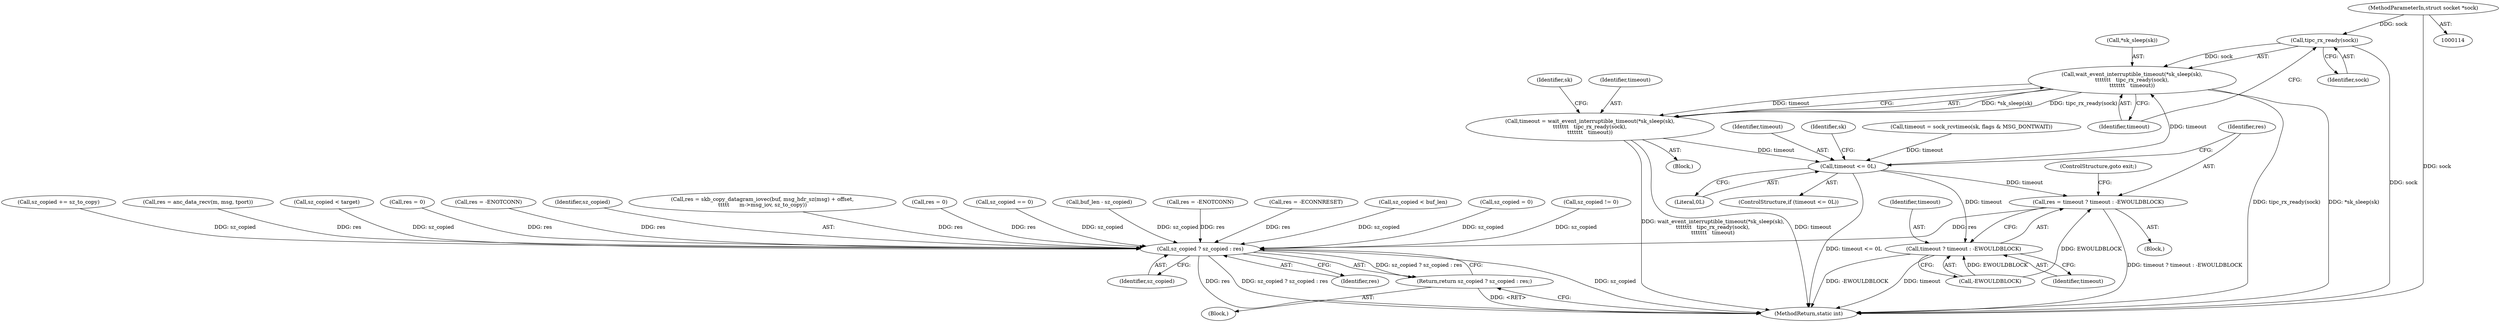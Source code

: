 digraph "0_linux_60085c3d009b0df252547adb336d1ccca5ce52ec_0@API" {
"1000237" [label="(Call,tipc_rx_ready(sock))"];
"1000116" [label="(MethodParameterIn,struct socket *sock)"];
"1000233" [label="(Call,wait_event_interruptible_timeout(*sk_sleep(sk),\n\t\t\t\t\t\t\t   tipc_rx_ready(sock),\n\t\t\t\t\t\t\t   timeout))"];
"1000231" [label="(Call,timeout = wait_event_interruptible_timeout(*sk_sleep(sk),\n\t\t\t\t\t\t\t   tipc_rx_ready(sock),\n\t\t\t\t\t\t\t   timeout))"];
"1000217" [label="(Call,timeout <= 0L)"];
"1000221" [label="(Call,res = timeout ? timeout : -EWOULDBLOCK)"];
"1000435" [label="(Call,sz_copied ? sz_copied : res)"];
"1000434" [label="(Return,return sz_copied ? sz_copied : res;)"];
"1000223" [label="(Call,timeout ? timeout : -EWOULDBLOCK)"];
"1000222" [label="(Identifier,res)"];
"1000231" [label="(Call,timeout = wait_event_interruptible_timeout(*sk_sleep(sk),\n\t\t\t\t\t\t\t   tipc_rx_ready(sock),\n\t\t\t\t\t\t\t   timeout))"];
"1000438" [label="(Identifier,res)"];
"1000116" [label="(MethodParameterIn,struct socket *sock)"];
"1000420" [label="(Call,sz_copied < target)"];
"1000145" [label="(Call,res = 0)"];
"1000226" [label="(Call,-EWOULDBLOCK)"];
"1000171" [label="(Call,res = -ENOTCONN)"];
"1000232" [label="(Identifier,timeout)"];
"1000434" [label="(Return,return sz_copied ? sz_copied : res;)"];
"1000241" [label="(Identifier,sk)"];
"1000436" [label="(Identifier,sz_copied)"];
"1000319" [label="(Call,res = skb_copy_datagram_iovec(buf, msg_hdr_sz(msg) + offset,\n\t\t\t\t\t      m->msg_iov, sz_to_copy))"];
"1000120" [label="(Block,)"];
"1000189" [label="(Call,timeout = sock_rcvtimeo(sk, flags & MSG_DONTWAIT))"];
"1000439" [label="(MethodReturn,static int)"];
"1000224" [label="(Identifier,timeout)"];
"1000375" [label="(Call,res = 0)"];
"1000239" [label="(Identifier,timeout)"];
"1000221" [label="(Call,res = timeout ? timeout : -EWOULDBLOCK)"];
"1000435" [label="(Call,sz_copied ? sz_copied : res)"];
"1000233" [label="(Call,wait_event_interruptible_timeout(*sk_sleep(sk),\n\t\t\t\t\t\t\t   tipc_rx_ready(sock),\n\t\t\t\t\t\t\t   timeout))"];
"1000219" [label="(Literal,0L)"];
"1000237" [label="(Call,tipc_rx_ready(sock))"];
"1000272" [label="(Call,sz_copied == 0)"];
"1000308" [label="(Call,buf_len - sz_copied)"];
"1000217" [label="(Call,timeout <= 0L)"];
"1000211" [label="(Call,res = -ENOTCONN)"];
"1000220" [label="(Block,)"];
"1000379" [label="(Call,res = -ECONNRESET)"];
"1000238" [label="(Identifier,sock)"];
"1000409" [label="(Call,sz_copied < buf_len)"];
"1000140" [label="(Call,sz_copied = 0)"];
"1000218" [label="(Identifier,timeout)"];
"1000363" [label="(Call,sz_copied != 0)"];
"1000437" [label="(Identifier,sz_copied)"];
"1000334" [label="(Call,sz_copied += sz_to_copy)"];
"1000279" [label="(Call,res = anc_data_recv(m, msg, tport))"];
"1000203" [label="(Block,)"];
"1000216" [label="(ControlStructure,if (timeout <= 0L))"];
"1000225" [label="(Identifier,timeout)"];
"1000230" [label="(Identifier,sk)"];
"1000223" [label="(Call,timeout ? timeout : -EWOULDBLOCK)"];
"1000234" [label="(Call,*sk_sleep(sk))"];
"1000228" [label="(ControlStructure,goto exit;)"];
"1000237" -> "1000233"  [label="AST: "];
"1000237" -> "1000238"  [label="CFG: "];
"1000238" -> "1000237"  [label="AST: "];
"1000239" -> "1000237"  [label="CFG: "];
"1000237" -> "1000439"  [label="DDG: sock"];
"1000237" -> "1000233"  [label="DDG: sock"];
"1000116" -> "1000237"  [label="DDG: sock"];
"1000116" -> "1000114"  [label="AST: "];
"1000116" -> "1000439"  [label="DDG: sock"];
"1000233" -> "1000231"  [label="AST: "];
"1000233" -> "1000239"  [label="CFG: "];
"1000234" -> "1000233"  [label="AST: "];
"1000239" -> "1000233"  [label="AST: "];
"1000231" -> "1000233"  [label="CFG: "];
"1000233" -> "1000439"  [label="DDG: tipc_rx_ready(sock)"];
"1000233" -> "1000439"  [label="DDG: *sk_sleep(sk)"];
"1000233" -> "1000231"  [label="DDG: *sk_sleep(sk)"];
"1000233" -> "1000231"  [label="DDG: tipc_rx_ready(sock)"];
"1000233" -> "1000231"  [label="DDG: timeout"];
"1000217" -> "1000233"  [label="DDG: timeout"];
"1000231" -> "1000203"  [label="AST: "];
"1000232" -> "1000231"  [label="AST: "];
"1000241" -> "1000231"  [label="CFG: "];
"1000231" -> "1000439"  [label="DDG: wait_event_interruptible_timeout(*sk_sleep(sk),\n\t\t\t\t\t\t\t   tipc_rx_ready(sock),\n\t\t\t\t\t\t\t   timeout)"];
"1000231" -> "1000439"  [label="DDG: timeout"];
"1000231" -> "1000217"  [label="DDG: timeout"];
"1000217" -> "1000216"  [label="AST: "];
"1000217" -> "1000219"  [label="CFG: "];
"1000218" -> "1000217"  [label="AST: "];
"1000219" -> "1000217"  [label="AST: "];
"1000222" -> "1000217"  [label="CFG: "];
"1000230" -> "1000217"  [label="CFG: "];
"1000217" -> "1000439"  [label="DDG: timeout <= 0L"];
"1000189" -> "1000217"  [label="DDG: timeout"];
"1000217" -> "1000221"  [label="DDG: timeout"];
"1000217" -> "1000223"  [label="DDG: timeout"];
"1000221" -> "1000220"  [label="AST: "];
"1000221" -> "1000223"  [label="CFG: "];
"1000222" -> "1000221"  [label="AST: "];
"1000223" -> "1000221"  [label="AST: "];
"1000228" -> "1000221"  [label="CFG: "];
"1000221" -> "1000439"  [label="DDG: timeout ? timeout : -EWOULDBLOCK"];
"1000226" -> "1000221"  [label="DDG: EWOULDBLOCK"];
"1000221" -> "1000435"  [label="DDG: res"];
"1000435" -> "1000434"  [label="AST: "];
"1000435" -> "1000437"  [label="CFG: "];
"1000435" -> "1000438"  [label="CFG: "];
"1000436" -> "1000435"  [label="AST: "];
"1000437" -> "1000435"  [label="AST: "];
"1000438" -> "1000435"  [label="AST: "];
"1000434" -> "1000435"  [label="CFG: "];
"1000435" -> "1000439"  [label="DDG: sz_copied"];
"1000435" -> "1000439"  [label="DDG: res"];
"1000435" -> "1000439"  [label="DDG: sz_copied ? sz_copied : res"];
"1000435" -> "1000434"  [label="DDG: sz_copied ? sz_copied : res"];
"1000308" -> "1000435"  [label="DDG: sz_copied"];
"1000363" -> "1000435"  [label="DDG: sz_copied"];
"1000140" -> "1000435"  [label="DDG: sz_copied"];
"1000409" -> "1000435"  [label="DDG: sz_copied"];
"1000272" -> "1000435"  [label="DDG: sz_copied"];
"1000420" -> "1000435"  [label="DDG: sz_copied"];
"1000334" -> "1000435"  [label="DDG: sz_copied"];
"1000279" -> "1000435"  [label="DDG: res"];
"1000379" -> "1000435"  [label="DDG: res"];
"1000211" -> "1000435"  [label="DDG: res"];
"1000319" -> "1000435"  [label="DDG: res"];
"1000145" -> "1000435"  [label="DDG: res"];
"1000171" -> "1000435"  [label="DDG: res"];
"1000375" -> "1000435"  [label="DDG: res"];
"1000434" -> "1000120"  [label="AST: "];
"1000439" -> "1000434"  [label="CFG: "];
"1000434" -> "1000439"  [label="DDG: <RET>"];
"1000223" -> "1000225"  [label="CFG: "];
"1000223" -> "1000226"  [label="CFG: "];
"1000224" -> "1000223"  [label="AST: "];
"1000225" -> "1000223"  [label="AST: "];
"1000226" -> "1000223"  [label="AST: "];
"1000223" -> "1000439"  [label="DDG: timeout"];
"1000223" -> "1000439"  [label="DDG: -EWOULDBLOCK"];
"1000226" -> "1000223"  [label="DDG: EWOULDBLOCK"];
}
